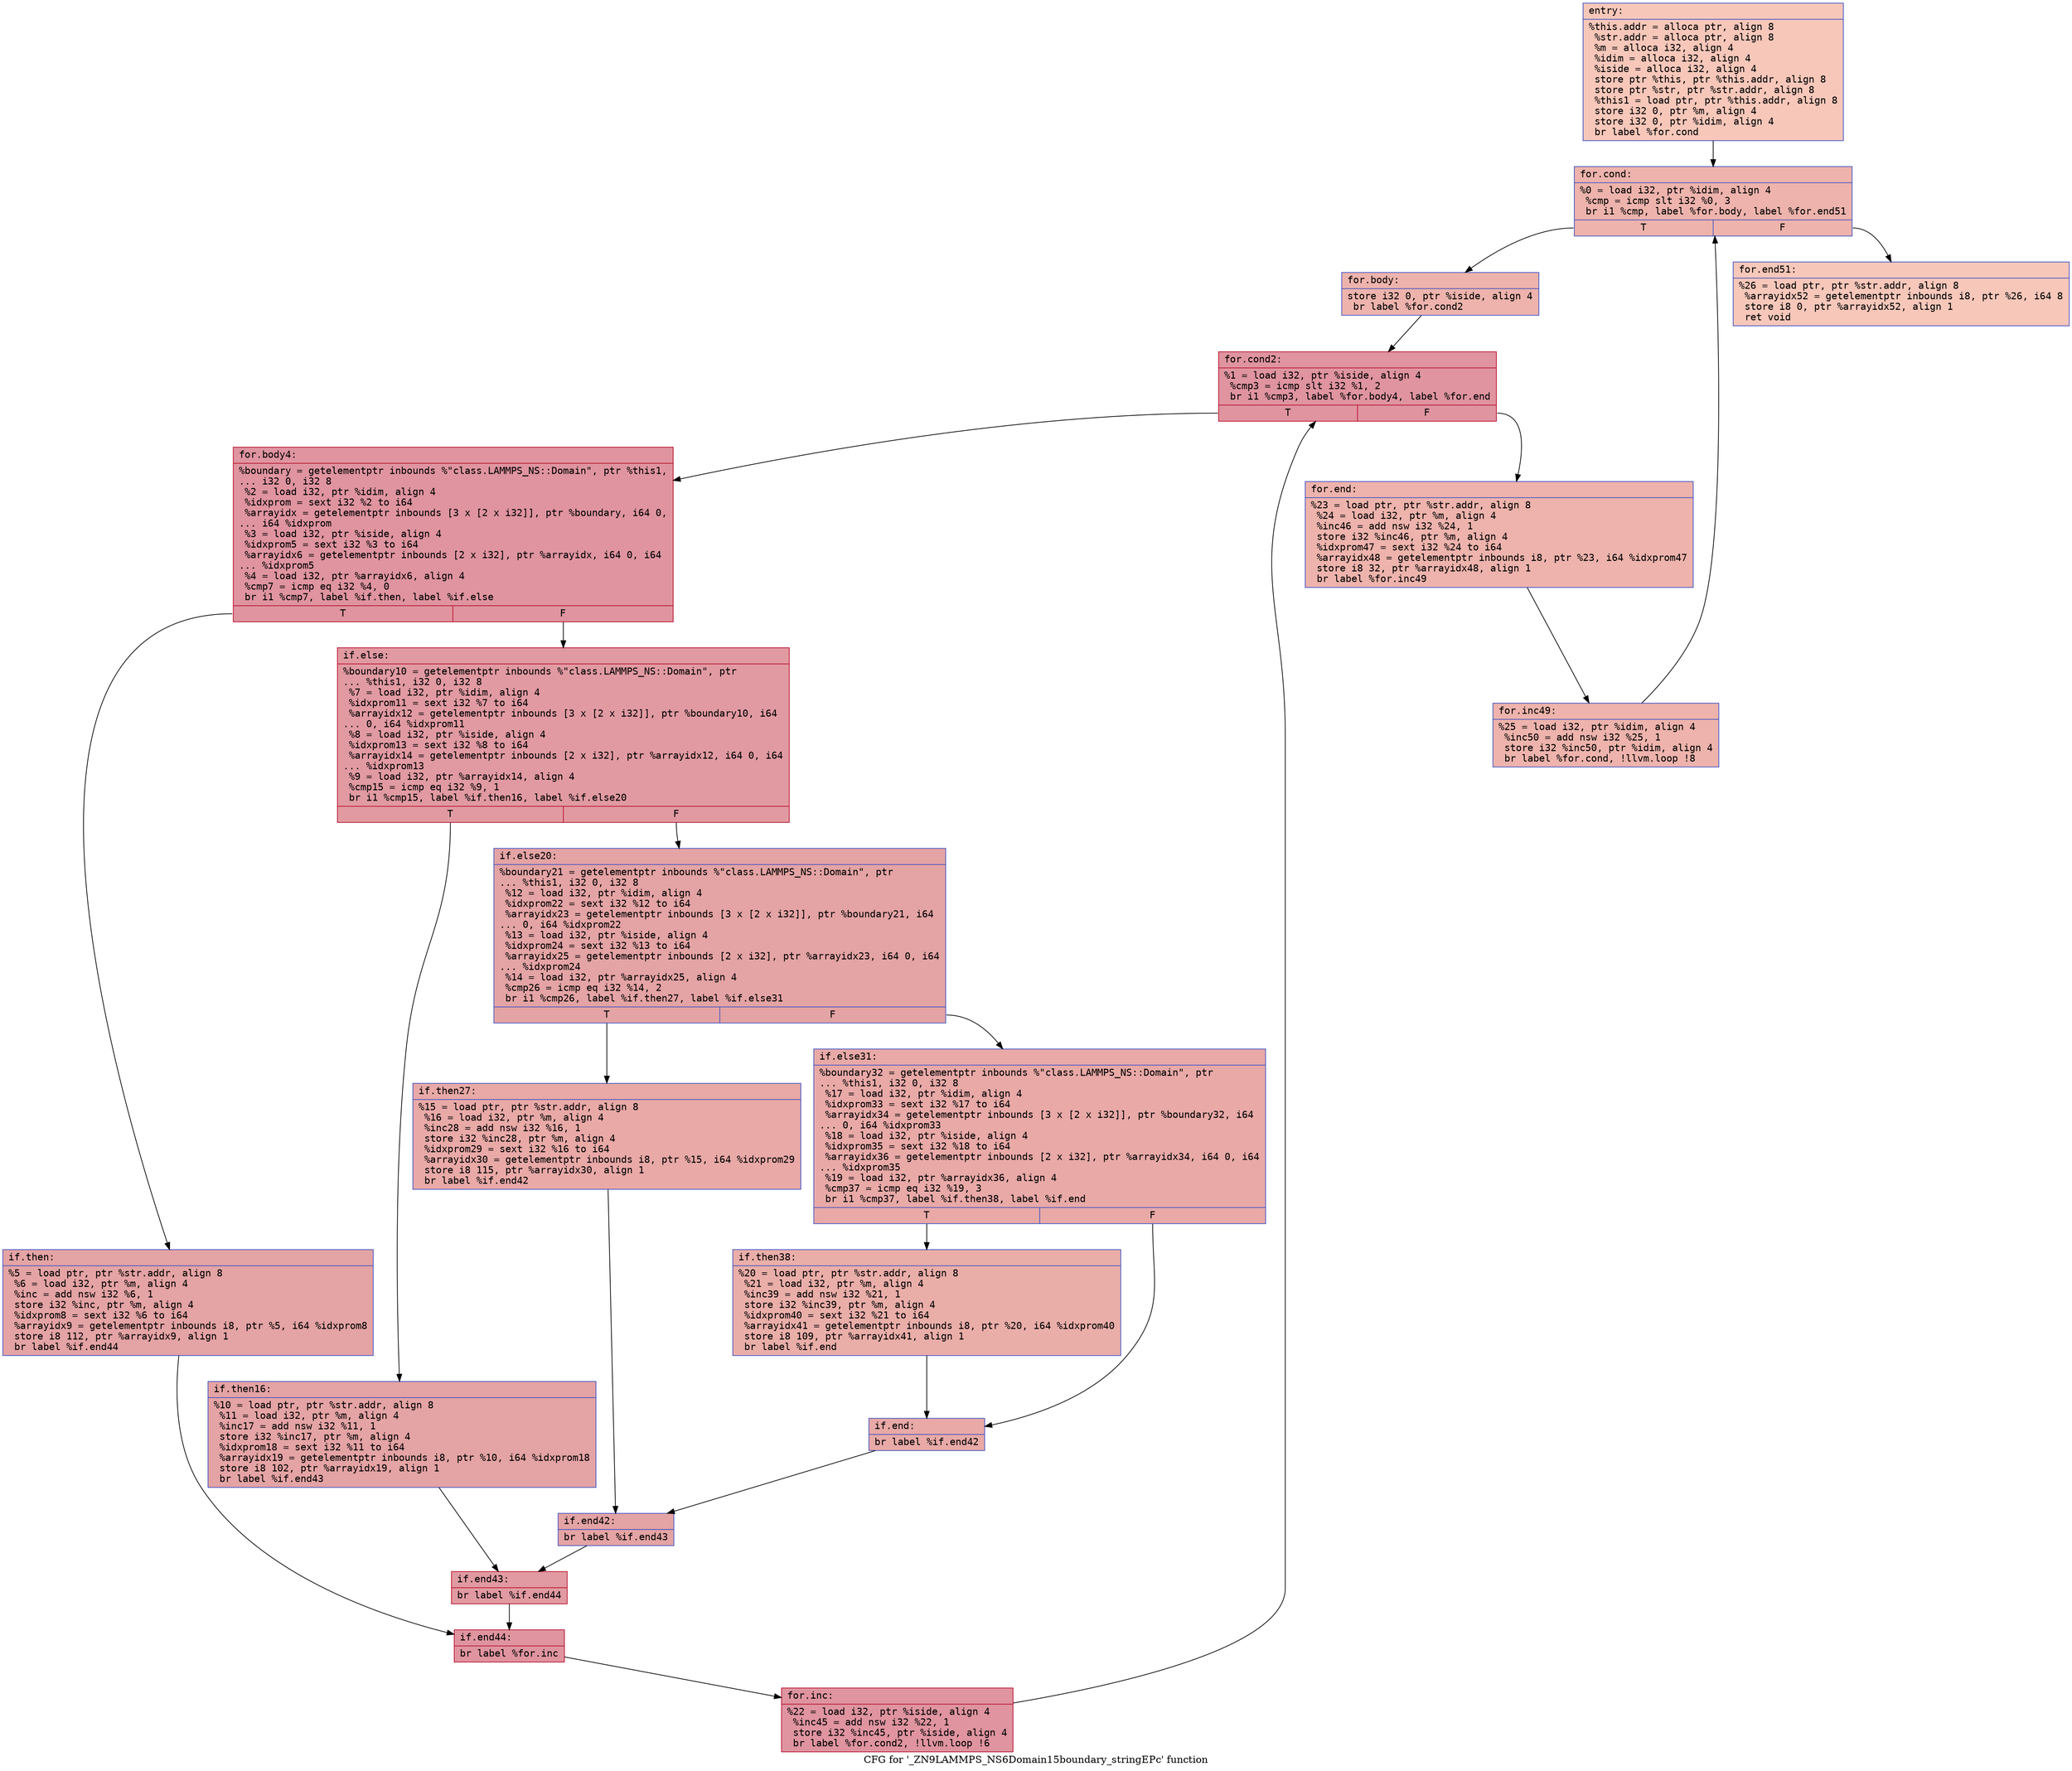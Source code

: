 digraph "CFG for '_ZN9LAMMPS_NS6Domain15boundary_stringEPc' function" {
	label="CFG for '_ZN9LAMMPS_NS6Domain15boundary_stringEPc' function";

	Node0x561837e30a90 [shape=record,color="#3d50c3ff", style=filled, fillcolor="#ec7f6370" fontname="Courier",label="{entry:\l|  %this.addr = alloca ptr, align 8\l  %str.addr = alloca ptr, align 8\l  %m = alloca i32, align 4\l  %idim = alloca i32, align 4\l  %iside = alloca i32, align 4\l  store ptr %this, ptr %this.addr, align 8\l  store ptr %str, ptr %str.addr, align 8\l  %this1 = load ptr, ptr %this.addr, align 8\l  store i32 0, ptr %m, align 4\l  store i32 0, ptr %idim, align 4\l  br label %for.cond\l}"];
	Node0x561837e30a90 -> Node0x561837e37a40[tooltip="entry -> for.cond\nProbability 100.00%" ];
	Node0x561837e37a40 [shape=record,color="#3d50c3ff", style=filled, fillcolor="#d6524470" fontname="Courier",label="{for.cond:\l|  %0 = load i32, ptr %idim, align 4\l  %cmp = icmp slt i32 %0, 3\l  br i1 %cmp, label %for.body, label %for.end51\l|{<s0>T|<s1>F}}"];
	Node0x561837e37a40:s0 -> Node0x561837e37bf0[tooltip="for.cond -> for.body\nProbability 96.88%" ];
	Node0x561837e37a40:s1 -> Node0x561837e37c70[tooltip="for.cond -> for.end51\nProbability 3.12%" ];
	Node0x561837e37bf0 [shape=record,color="#3d50c3ff", style=filled, fillcolor="#d6524470" fontname="Courier",label="{for.body:\l|  store i32 0, ptr %iside, align 4\l  br label %for.cond2\l}"];
	Node0x561837e37bf0 -> Node0x561837e38040[tooltip="for.body -> for.cond2\nProbability 100.00%" ];
	Node0x561837e38040 [shape=record,color="#b70d28ff", style=filled, fillcolor="#b70d2870" fontname="Courier",label="{for.cond2:\l|  %1 = load i32, ptr %iside, align 4\l  %cmp3 = icmp slt i32 %1, 2\l  br i1 %cmp3, label %for.body4, label %for.end\l|{<s0>T|<s1>F}}"];
	Node0x561837e38040:s0 -> Node0x561837e381f0[tooltip="for.cond2 -> for.body4\nProbability 96.88%" ];
	Node0x561837e38040:s1 -> Node0x561837e38270[tooltip="for.cond2 -> for.end\nProbability 3.12%" ];
	Node0x561837e381f0 [shape=record,color="#b70d28ff", style=filled, fillcolor="#b70d2870" fontname="Courier",label="{for.body4:\l|  %boundary = getelementptr inbounds %\"class.LAMMPS_NS::Domain\", ptr %this1,\l... i32 0, i32 8\l  %2 = load i32, ptr %idim, align 4\l  %idxprom = sext i32 %2 to i64\l  %arrayidx = getelementptr inbounds [3 x [2 x i32]], ptr %boundary, i64 0,\l... i64 %idxprom\l  %3 = load i32, ptr %iside, align 4\l  %idxprom5 = sext i32 %3 to i64\l  %arrayidx6 = getelementptr inbounds [2 x i32], ptr %arrayidx, i64 0, i64\l... %idxprom5\l  %4 = load i32, ptr %arrayidx6, align 4\l  %cmp7 = icmp eq i32 %4, 0\l  br i1 %cmp7, label %if.then, label %if.else\l|{<s0>T|<s1>F}}"];
	Node0x561837e381f0:s0 -> Node0x561837e388a0[tooltip="for.body4 -> if.then\nProbability 37.50%" ];
	Node0x561837e381f0:s1 -> Node0x561837e38910[tooltip="for.body4 -> if.else\nProbability 62.50%" ];
	Node0x561837e388a0 [shape=record,color="#3d50c3ff", style=filled, fillcolor="#c32e3170" fontname="Courier",label="{if.then:\l|  %5 = load ptr, ptr %str.addr, align 8\l  %6 = load i32, ptr %m, align 4\l  %inc = add nsw i32 %6, 1\l  store i32 %inc, ptr %m, align 4\l  %idxprom8 = sext i32 %6 to i64\l  %arrayidx9 = getelementptr inbounds i8, ptr %5, i64 %idxprom8\l  store i8 112, ptr %arrayidx9, align 1\l  br label %if.end44\l}"];
	Node0x561837e388a0 -> Node0x561837e39240[tooltip="if.then -> if.end44\nProbability 100.00%" ];
	Node0x561837e38910 [shape=record,color="#b70d28ff", style=filled, fillcolor="#bb1b2c70" fontname="Courier",label="{if.else:\l|  %boundary10 = getelementptr inbounds %\"class.LAMMPS_NS::Domain\", ptr\l... %this1, i32 0, i32 8\l  %7 = load i32, ptr %idim, align 4\l  %idxprom11 = sext i32 %7 to i64\l  %arrayidx12 = getelementptr inbounds [3 x [2 x i32]], ptr %boundary10, i64\l... 0, i64 %idxprom11\l  %8 = load i32, ptr %iside, align 4\l  %idxprom13 = sext i32 %8 to i64\l  %arrayidx14 = getelementptr inbounds [2 x i32], ptr %arrayidx12, i64 0, i64\l... %idxprom13\l  %9 = load i32, ptr %arrayidx14, align 4\l  %cmp15 = icmp eq i32 %9, 1\l  br i1 %cmp15, label %if.then16, label %if.else20\l|{<s0>T|<s1>F}}"];
	Node0x561837e38910:s0 -> Node0x561837e39970[tooltip="if.else -> if.then16\nProbability 50.00%" ];
	Node0x561837e38910:s1 -> Node0x561837e399f0[tooltip="if.else -> if.else20\nProbability 50.00%" ];
	Node0x561837e39970 [shape=record,color="#3d50c3ff", style=filled, fillcolor="#c32e3170" fontname="Courier",label="{if.then16:\l|  %10 = load ptr, ptr %str.addr, align 8\l  %11 = load i32, ptr %m, align 4\l  %inc17 = add nsw i32 %11, 1\l  store i32 %inc17, ptr %m, align 4\l  %idxprom18 = sext i32 %11 to i64\l  %arrayidx19 = getelementptr inbounds i8, ptr %10, i64 %idxprom18\l  store i8 102, ptr %arrayidx19, align 1\l  br label %if.end43\l}"];
	Node0x561837e39970 -> Node0x561837e3a010[tooltip="if.then16 -> if.end43\nProbability 100.00%" ];
	Node0x561837e399f0 [shape=record,color="#3d50c3ff", style=filled, fillcolor="#c32e3170" fontname="Courier",label="{if.else20:\l|  %boundary21 = getelementptr inbounds %\"class.LAMMPS_NS::Domain\", ptr\l... %this1, i32 0, i32 8\l  %12 = load i32, ptr %idim, align 4\l  %idxprom22 = sext i32 %12 to i64\l  %arrayidx23 = getelementptr inbounds [3 x [2 x i32]], ptr %boundary21, i64\l... 0, i64 %idxprom22\l  %13 = load i32, ptr %iside, align 4\l  %idxprom24 = sext i32 %13 to i64\l  %arrayidx25 = getelementptr inbounds [2 x i32], ptr %arrayidx23, i64 0, i64\l... %idxprom24\l  %14 = load i32, ptr %arrayidx25, align 4\l  %cmp26 = icmp eq i32 %14, 2\l  br i1 %cmp26, label %if.then27, label %if.else31\l|{<s0>T|<s1>F}}"];
	Node0x561837e399f0:s0 -> Node0x561837e3a740[tooltip="if.else20 -> if.then27\nProbability 50.00%" ];
	Node0x561837e399f0:s1 -> Node0x561837e3a7c0[tooltip="if.else20 -> if.else31\nProbability 50.00%" ];
	Node0x561837e3a740 [shape=record,color="#3d50c3ff", style=filled, fillcolor="#ca3b3770" fontname="Courier",label="{if.then27:\l|  %15 = load ptr, ptr %str.addr, align 8\l  %16 = load i32, ptr %m, align 4\l  %inc28 = add nsw i32 %16, 1\l  store i32 %inc28, ptr %m, align 4\l  %idxprom29 = sext i32 %16 to i64\l  %arrayidx30 = getelementptr inbounds i8, ptr %15, i64 %idxprom29\l  store i8 115, ptr %arrayidx30, align 1\l  br label %if.end42\l}"];
	Node0x561837e3a740 -> Node0x561837e3b0e0[tooltip="if.then27 -> if.end42\nProbability 100.00%" ];
	Node0x561837e3a7c0 [shape=record,color="#3d50c3ff", style=filled, fillcolor="#ca3b3770" fontname="Courier",label="{if.else31:\l|  %boundary32 = getelementptr inbounds %\"class.LAMMPS_NS::Domain\", ptr\l... %this1, i32 0, i32 8\l  %17 = load i32, ptr %idim, align 4\l  %idxprom33 = sext i32 %17 to i64\l  %arrayidx34 = getelementptr inbounds [3 x [2 x i32]], ptr %boundary32, i64\l... 0, i64 %idxprom33\l  %18 = load i32, ptr %iside, align 4\l  %idxprom35 = sext i32 %18 to i64\l  %arrayidx36 = getelementptr inbounds [2 x i32], ptr %arrayidx34, i64 0, i64\l... %idxprom35\l  %19 = load i32, ptr %arrayidx36, align 4\l  %cmp37 = icmp eq i32 %19, 3\l  br i1 %cmp37, label %if.then38, label %if.end\l|{<s0>T|<s1>F}}"];
	Node0x561837e3a7c0:s0 -> Node0x561837e3b810[tooltip="if.else31 -> if.then38\nProbability 50.00%" ];
	Node0x561837e3a7c0:s1 -> Node0x561837e3b890[tooltip="if.else31 -> if.end\nProbability 50.00%" ];
	Node0x561837e3b810 [shape=record,color="#3d50c3ff", style=filled, fillcolor="#d0473d70" fontname="Courier",label="{if.then38:\l|  %20 = load ptr, ptr %str.addr, align 8\l  %21 = load i32, ptr %m, align 4\l  %inc39 = add nsw i32 %21, 1\l  store i32 %inc39, ptr %m, align 4\l  %idxprom40 = sext i32 %21 to i64\l  %arrayidx41 = getelementptr inbounds i8, ptr %20, i64 %idxprom40\l  store i8 109, ptr %arrayidx41, align 1\l  br label %if.end\l}"];
	Node0x561837e3b810 -> Node0x561837e3b890[tooltip="if.then38 -> if.end\nProbability 100.00%" ];
	Node0x561837e3b890 [shape=record,color="#3d50c3ff", style=filled, fillcolor="#ca3b3770" fontname="Courier",label="{if.end:\l|  br label %if.end42\l}"];
	Node0x561837e3b890 -> Node0x561837e3b0e0[tooltip="if.end -> if.end42\nProbability 100.00%" ];
	Node0x561837e3b0e0 [shape=record,color="#3d50c3ff", style=filled, fillcolor="#c32e3170" fontname="Courier",label="{if.end42:\l|  br label %if.end43\l}"];
	Node0x561837e3b0e0 -> Node0x561837e3a010[tooltip="if.end42 -> if.end43\nProbability 100.00%" ];
	Node0x561837e3a010 [shape=record,color="#b70d28ff", style=filled, fillcolor="#bb1b2c70" fontname="Courier",label="{if.end43:\l|  br label %if.end44\l}"];
	Node0x561837e3a010 -> Node0x561837e39240[tooltip="if.end43 -> if.end44\nProbability 100.00%" ];
	Node0x561837e39240 [shape=record,color="#b70d28ff", style=filled, fillcolor="#b70d2870" fontname="Courier",label="{if.end44:\l|  br label %for.inc\l}"];
	Node0x561837e39240 -> Node0x561837e3c060[tooltip="if.end44 -> for.inc\nProbability 100.00%" ];
	Node0x561837e3c060 [shape=record,color="#b70d28ff", style=filled, fillcolor="#b70d2870" fontname="Courier",label="{for.inc:\l|  %22 = load i32, ptr %iside, align 4\l  %inc45 = add nsw i32 %22, 1\l  store i32 %inc45, ptr %iside, align 4\l  br label %for.cond2, !llvm.loop !6\l}"];
	Node0x561837e3c060 -> Node0x561837e38040[tooltip="for.inc -> for.cond2\nProbability 100.00%" ];
	Node0x561837e38270 [shape=record,color="#3d50c3ff", style=filled, fillcolor="#d6524470" fontname="Courier",label="{for.end:\l|  %23 = load ptr, ptr %str.addr, align 8\l  %24 = load i32, ptr %m, align 4\l  %inc46 = add nsw i32 %24, 1\l  store i32 %inc46, ptr %m, align 4\l  %idxprom47 = sext i32 %24 to i64\l  %arrayidx48 = getelementptr inbounds i8, ptr %23, i64 %idxprom47\l  store i8 32, ptr %arrayidx48, align 1\l  br label %for.inc49\l}"];
	Node0x561837e38270 -> Node0x561837e3c920[tooltip="for.end -> for.inc49\nProbability 100.00%" ];
	Node0x561837e3c920 [shape=record,color="#3d50c3ff", style=filled, fillcolor="#d6524470" fontname="Courier",label="{for.inc49:\l|  %25 = load i32, ptr %idim, align 4\l  %inc50 = add nsw i32 %25, 1\l  store i32 %inc50, ptr %idim, align 4\l  br label %for.cond, !llvm.loop !8\l}"];
	Node0x561837e3c920 -> Node0x561837e37a40[tooltip="for.inc49 -> for.cond\nProbability 100.00%" ];
	Node0x561837e37c70 [shape=record,color="#3d50c3ff", style=filled, fillcolor="#ec7f6370" fontname="Courier",label="{for.end51:\l|  %26 = load ptr, ptr %str.addr, align 8\l  %arrayidx52 = getelementptr inbounds i8, ptr %26, i64 8\l  store i8 0, ptr %arrayidx52, align 1\l  ret void\l}"];
}
